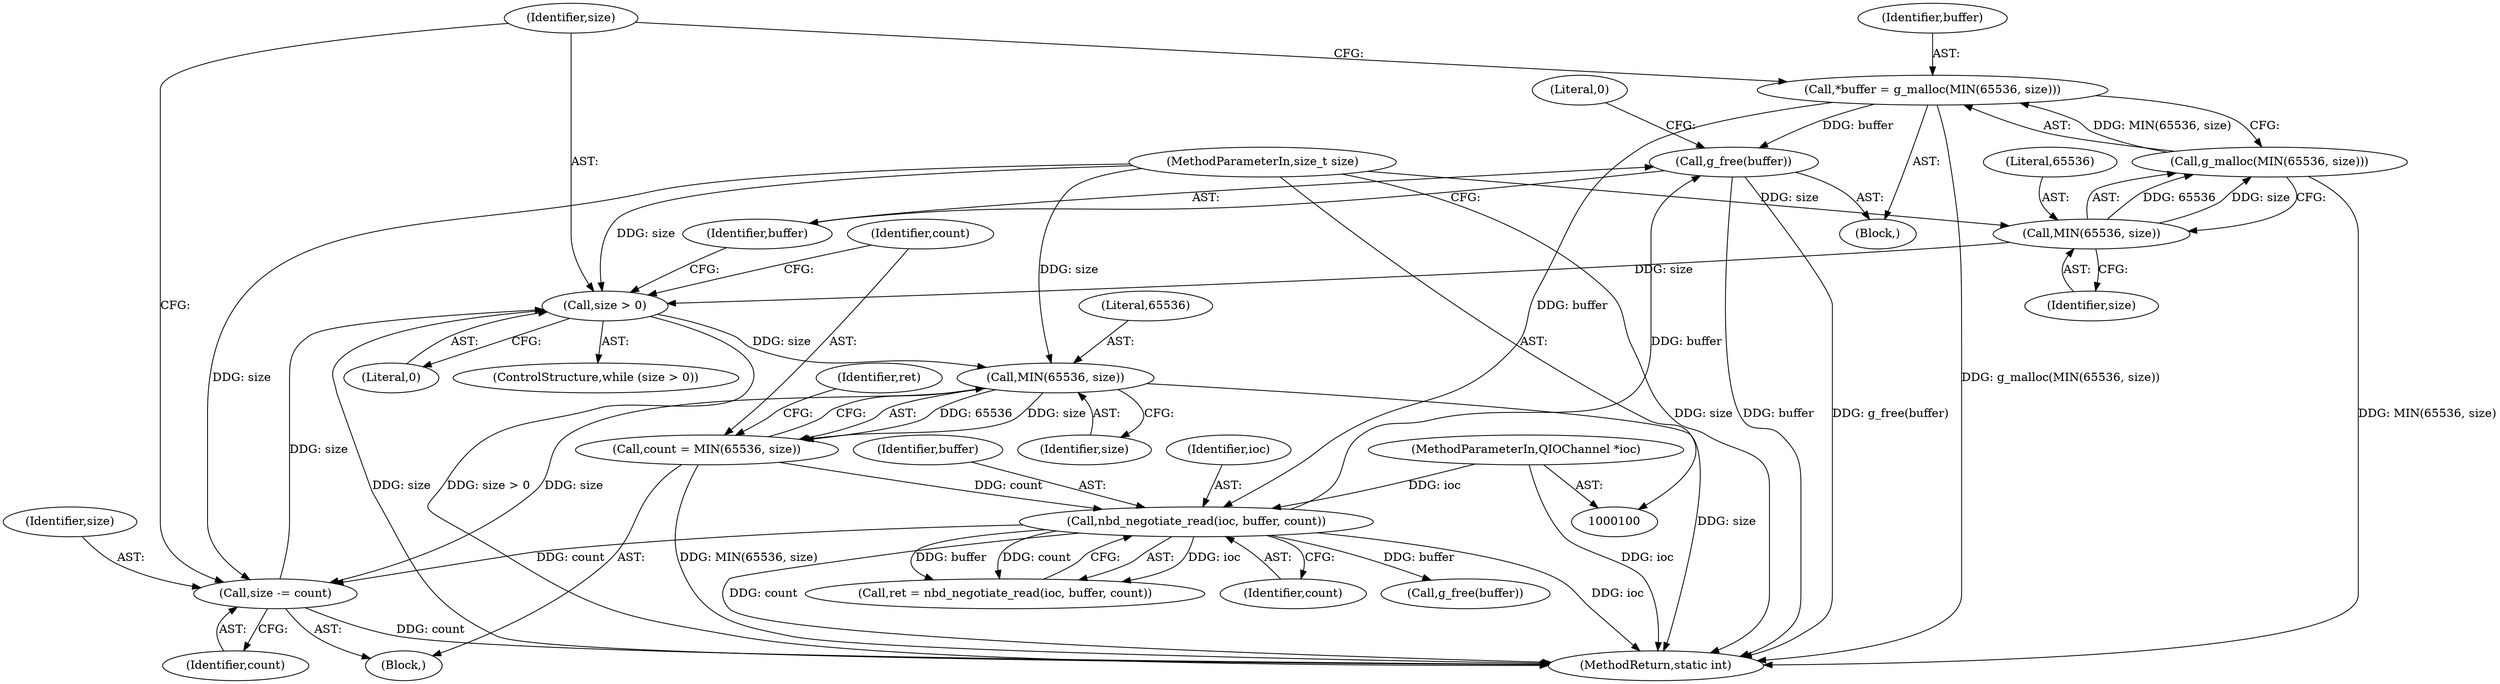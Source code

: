 digraph "1_qemu_2b0bbc4f8809c972bad134bc1a2570dbb01dea0b_0@API" {
"1000141" [label="(Call,g_free(buffer))"];
"1000106" [label="(Call,*buffer = g_malloc(MIN(65536, size)))"];
"1000108" [label="(Call,g_malloc(MIN(65536, size)))"];
"1000109" [label="(Call,MIN(65536, size))"];
"1000102" [label="(MethodParameterIn,size_t size)"];
"1000125" [label="(Call,nbd_negotiate_read(ioc, buffer, count))"];
"1000101" [label="(MethodParameterIn,QIOChannel *ioc)"];
"1000118" [label="(Call,count = MIN(65536, size))"];
"1000120" [label="(Call,MIN(65536, size))"];
"1000113" [label="(Call,size > 0)"];
"1000138" [label="(Call,size -= count)"];
"1000127" [label="(Identifier,buffer)"];
"1000141" [label="(Call,g_free(buffer))"];
"1000122" [label="(Identifier,size)"];
"1000139" [label="(Identifier,size)"];
"1000102" [label="(MethodParameterIn,size_t size)"];
"1000113" [label="(Call,size > 0)"];
"1000124" [label="(Identifier,ret)"];
"1000116" [label="(Block,)"];
"1000123" [label="(Call,ret = nbd_negotiate_read(ioc, buffer, count))"];
"1000108" [label="(Call,g_malloc(MIN(65536, size)))"];
"1000118" [label="(Call,count = MIN(65536, size))"];
"1000126" [label="(Identifier,ioc)"];
"1000128" [label="(Identifier,count)"];
"1000111" [label="(Identifier,size)"];
"1000142" [label="(Identifier,buffer)"];
"1000101" [label="(MethodParameterIn,QIOChannel *ioc)"];
"1000109" [label="(Call,MIN(65536, size))"];
"1000103" [label="(Block,)"];
"1000125" [label="(Call,nbd_negotiate_read(ioc, buffer, count))"];
"1000115" [label="(Literal,0)"];
"1000107" [label="(Identifier,buffer)"];
"1000144" [label="(Literal,0)"];
"1000120" [label="(Call,MIN(65536, size))"];
"1000134" [label="(Call,g_free(buffer))"];
"1000112" [label="(ControlStructure,while (size > 0))"];
"1000121" [label="(Literal,65536)"];
"1000106" [label="(Call,*buffer = g_malloc(MIN(65536, size)))"];
"1000114" [label="(Identifier,size)"];
"1000110" [label="(Literal,65536)"];
"1000145" [label="(MethodReturn,static int)"];
"1000140" [label="(Identifier,count)"];
"1000138" [label="(Call,size -= count)"];
"1000119" [label="(Identifier,count)"];
"1000141" -> "1000103"  [label="AST: "];
"1000141" -> "1000142"  [label="CFG: "];
"1000142" -> "1000141"  [label="AST: "];
"1000144" -> "1000141"  [label="CFG: "];
"1000141" -> "1000145"  [label="DDG: buffer"];
"1000141" -> "1000145"  [label="DDG: g_free(buffer)"];
"1000106" -> "1000141"  [label="DDG: buffer"];
"1000125" -> "1000141"  [label="DDG: buffer"];
"1000106" -> "1000103"  [label="AST: "];
"1000106" -> "1000108"  [label="CFG: "];
"1000107" -> "1000106"  [label="AST: "];
"1000108" -> "1000106"  [label="AST: "];
"1000114" -> "1000106"  [label="CFG: "];
"1000106" -> "1000145"  [label="DDG: g_malloc(MIN(65536, size))"];
"1000108" -> "1000106"  [label="DDG: MIN(65536, size)"];
"1000106" -> "1000125"  [label="DDG: buffer"];
"1000108" -> "1000109"  [label="CFG: "];
"1000109" -> "1000108"  [label="AST: "];
"1000108" -> "1000145"  [label="DDG: MIN(65536, size)"];
"1000109" -> "1000108"  [label="DDG: 65536"];
"1000109" -> "1000108"  [label="DDG: size"];
"1000109" -> "1000111"  [label="CFG: "];
"1000110" -> "1000109"  [label="AST: "];
"1000111" -> "1000109"  [label="AST: "];
"1000102" -> "1000109"  [label="DDG: size"];
"1000109" -> "1000113"  [label="DDG: size"];
"1000102" -> "1000100"  [label="AST: "];
"1000102" -> "1000145"  [label="DDG: size"];
"1000102" -> "1000113"  [label="DDG: size"];
"1000102" -> "1000120"  [label="DDG: size"];
"1000102" -> "1000138"  [label="DDG: size"];
"1000125" -> "1000123"  [label="AST: "];
"1000125" -> "1000128"  [label="CFG: "];
"1000126" -> "1000125"  [label="AST: "];
"1000127" -> "1000125"  [label="AST: "];
"1000128" -> "1000125"  [label="AST: "];
"1000123" -> "1000125"  [label="CFG: "];
"1000125" -> "1000145"  [label="DDG: ioc"];
"1000125" -> "1000145"  [label="DDG: count"];
"1000125" -> "1000123"  [label="DDG: ioc"];
"1000125" -> "1000123"  [label="DDG: buffer"];
"1000125" -> "1000123"  [label="DDG: count"];
"1000101" -> "1000125"  [label="DDG: ioc"];
"1000118" -> "1000125"  [label="DDG: count"];
"1000125" -> "1000134"  [label="DDG: buffer"];
"1000125" -> "1000138"  [label="DDG: count"];
"1000101" -> "1000100"  [label="AST: "];
"1000101" -> "1000145"  [label="DDG: ioc"];
"1000118" -> "1000116"  [label="AST: "];
"1000118" -> "1000120"  [label="CFG: "];
"1000119" -> "1000118"  [label="AST: "];
"1000120" -> "1000118"  [label="AST: "];
"1000124" -> "1000118"  [label="CFG: "];
"1000118" -> "1000145"  [label="DDG: MIN(65536, size)"];
"1000120" -> "1000118"  [label="DDG: 65536"];
"1000120" -> "1000118"  [label="DDG: size"];
"1000120" -> "1000122"  [label="CFG: "];
"1000121" -> "1000120"  [label="AST: "];
"1000122" -> "1000120"  [label="AST: "];
"1000120" -> "1000145"  [label="DDG: size"];
"1000113" -> "1000120"  [label="DDG: size"];
"1000120" -> "1000138"  [label="DDG: size"];
"1000113" -> "1000112"  [label="AST: "];
"1000113" -> "1000115"  [label="CFG: "];
"1000114" -> "1000113"  [label="AST: "];
"1000115" -> "1000113"  [label="AST: "];
"1000119" -> "1000113"  [label="CFG: "];
"1000142" -> "1000113"  [label="CFG: "];
"1000113" -> "1000145"  [label="DDG: size"];
"1000113" -> "1000145"  [label="DDG: size > 0"];
"1000138" -> "1000113"  [label="DDG: size"];
"1000138" -> "1000116"  [label="AST: "];
"1000138" -> "1000140"  [label="CFG: "];
"1000139" -> "1000138"  [label="AST: "];
"1000140" -> "1000138"  [label="AST: "];
"1000114" -> "1000138"  [label="CFG: "];
"1000138" -> "1000145"  [label="DDG: count"];
}
